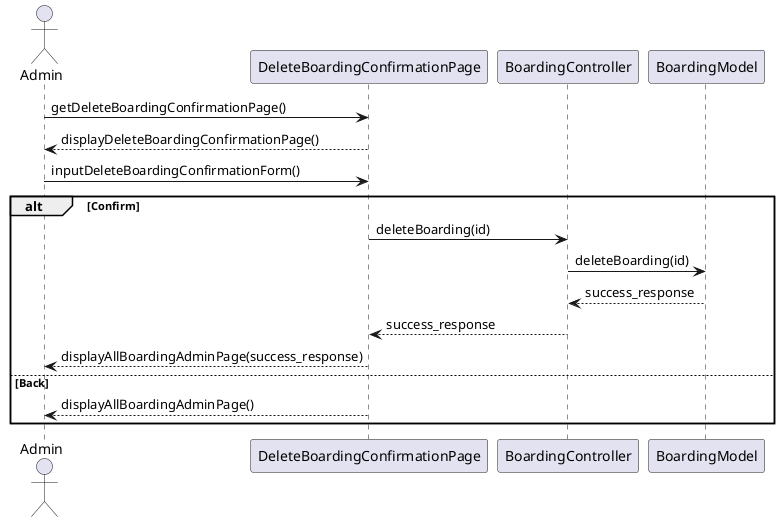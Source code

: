 @startuml
actor Admin as act
participant DeleteBoardingConfirmationPage as view
participant BoardingController as ctrl
participant BoardingModel as model

act -> view : getDeleteBoardingConfirmationPage()
act <-- view : displayDeleteBoardingConfirmationPage()

    act->view : inputDeleteBoardingConfirmationForm()
    alt Confirm
        view->ctrl: deleteBoarding(id)
        ctrl->model: deleteBoarding(id)
        model --> ctrl: success_response
        ctrl --> view: success_response
        view-->act: displayAllBoardingAdminPage(success_response)
    else Back
        view-->act: displayAllBoardingAdminPage()
    end

@enduml
